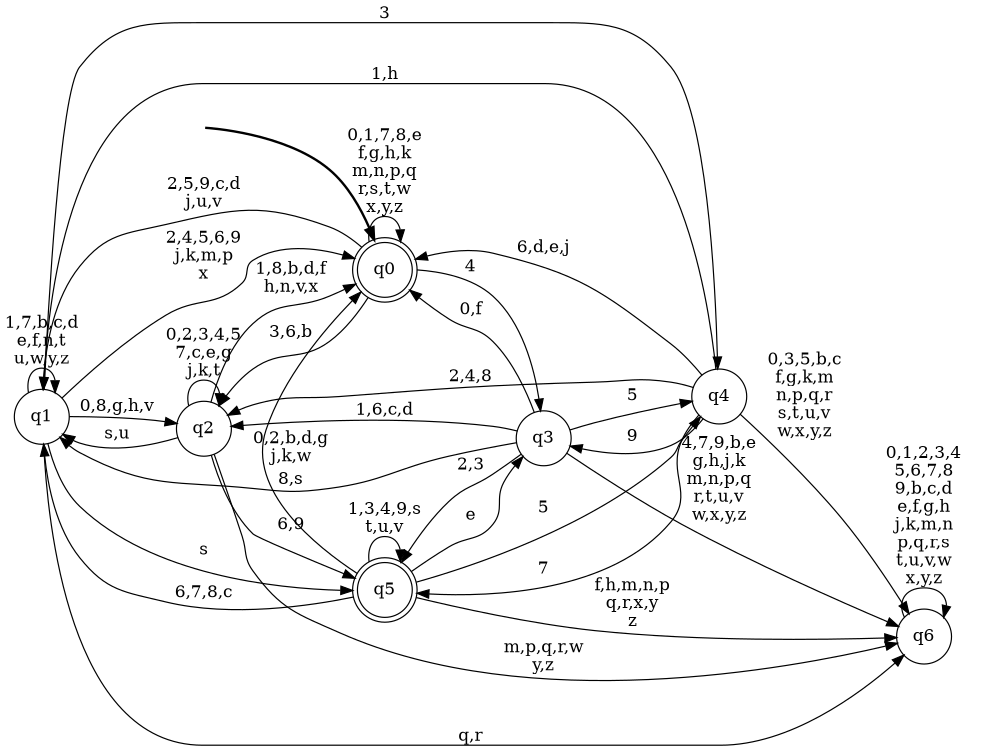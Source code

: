 digraph DFA {
__start0 [style = invis, shape = none, label = "", width = 0, height = 0];

rankdir=LR;
size="8,5";

s0 [style="rounded,filled", color="black", fillcolor="white" shape="doublecircle", label="q0"];
s1 [style="filled", color="black", fillcolor="white" shape="circle", label="q1"];
s2 [style="filled", color="black", fillcolor="white" shape="circle", label="q2"];
s3 [style="filled", color="black", fillcolor="white" shape="circle", label="q3"];
s4 [style="filled", color="black", fillcolor="white" shape="circle", label="q4"];
s5 [style="rounded,filled", color="black", fillcolor="white" shape="doublecircle", label="q5"];
s6 [style="filled", color="black", fillcolor="white" shape="circle", label="q6"];
subgraph cluster_main { 
	graph [pad=".75", ranksep="0.15", nodesep="0.15"];
	 style=invis; 
	__start0 -> s0 [penwidth=2];
}
s0 -> s0 [label="0,1,7,8,e\nf,g,h,k\nm,n,p,q\nr,s,t,w\nx,y,z"];
s0 -> s1 [label="2,5,9,c,d\nj,u,v"];
s0 -> s2 [label="3,6,b"];
s0 -> s3 [label="4"];
s1 -> s0 [label="2,4,5,6,9\nj,k,m,p\nx"];
s1 -> s1 [label="1,7,b,c,d\ne,f,n,t\nu,w,y,z"];
s1 -> s2 [label="0,8,g,h,v"];
s1 -> s4 [label="3"];
s1 -> s5 [label="s"];
s1 -> s6 [label="q,r"];
s2 -> s0 [label="1,8,b,d,f\nh,n,v,x"];
s2 -> s1 [label="s,u"];
s2 -> s2 [label="0,2,3,4,5\n7,c,e,g\nj,k,t"];
s2 -> s5 [label="6,9"];
s2 -> s6 [label="m,p,q,r,w\ny,z"];
s3 -> s0 [label="0,f"];
s3 -> s1 [label="8,s"];
s3 -> s2 [label="1,6,c,d"];
s3 -> s4 [label="5"];
s3 -> s5 [label="2,3"];
s3 -> s6 [label="4,7,9,b,e\ng,h,j,k\nm,n,p,q\nr,t,u,v\nw,x,y,z"];
s4 -> s0 [label="6,d,e,j"];
s4 -> s1 [label="1,h"];
s4 -> s2 [label="2,4,8"];
s4 -> s3 [label="9"];
s4 -> s5 [label="7"];
s4 -> s6 [label="0,3,5,b,c\nf,g,k,m\nn,p,q,r\ns,t,u,v\nw,x,y,z"];
s5 -> s0 [label="0,2,b,d,g\nj,k,w"];
s5 -> s1 [label="6,7,8,c"];
s5 -> s3 [label="e"];
s5 -> s4 [label="5"];
s5 -> s5 [label="1,3,4,9,s\nt,u,v"];
s5 -> s6 [label="f,h,m,n,p\nq,r,x,y\nz"];
s6 -> s6 [label="0,1,2,3,4\n5,6,7,8\n9,b,c,d\ne,f,g,h\nj,k,m,n\np,q,r,s\nt,u,v,w\nx,y,z"];

}